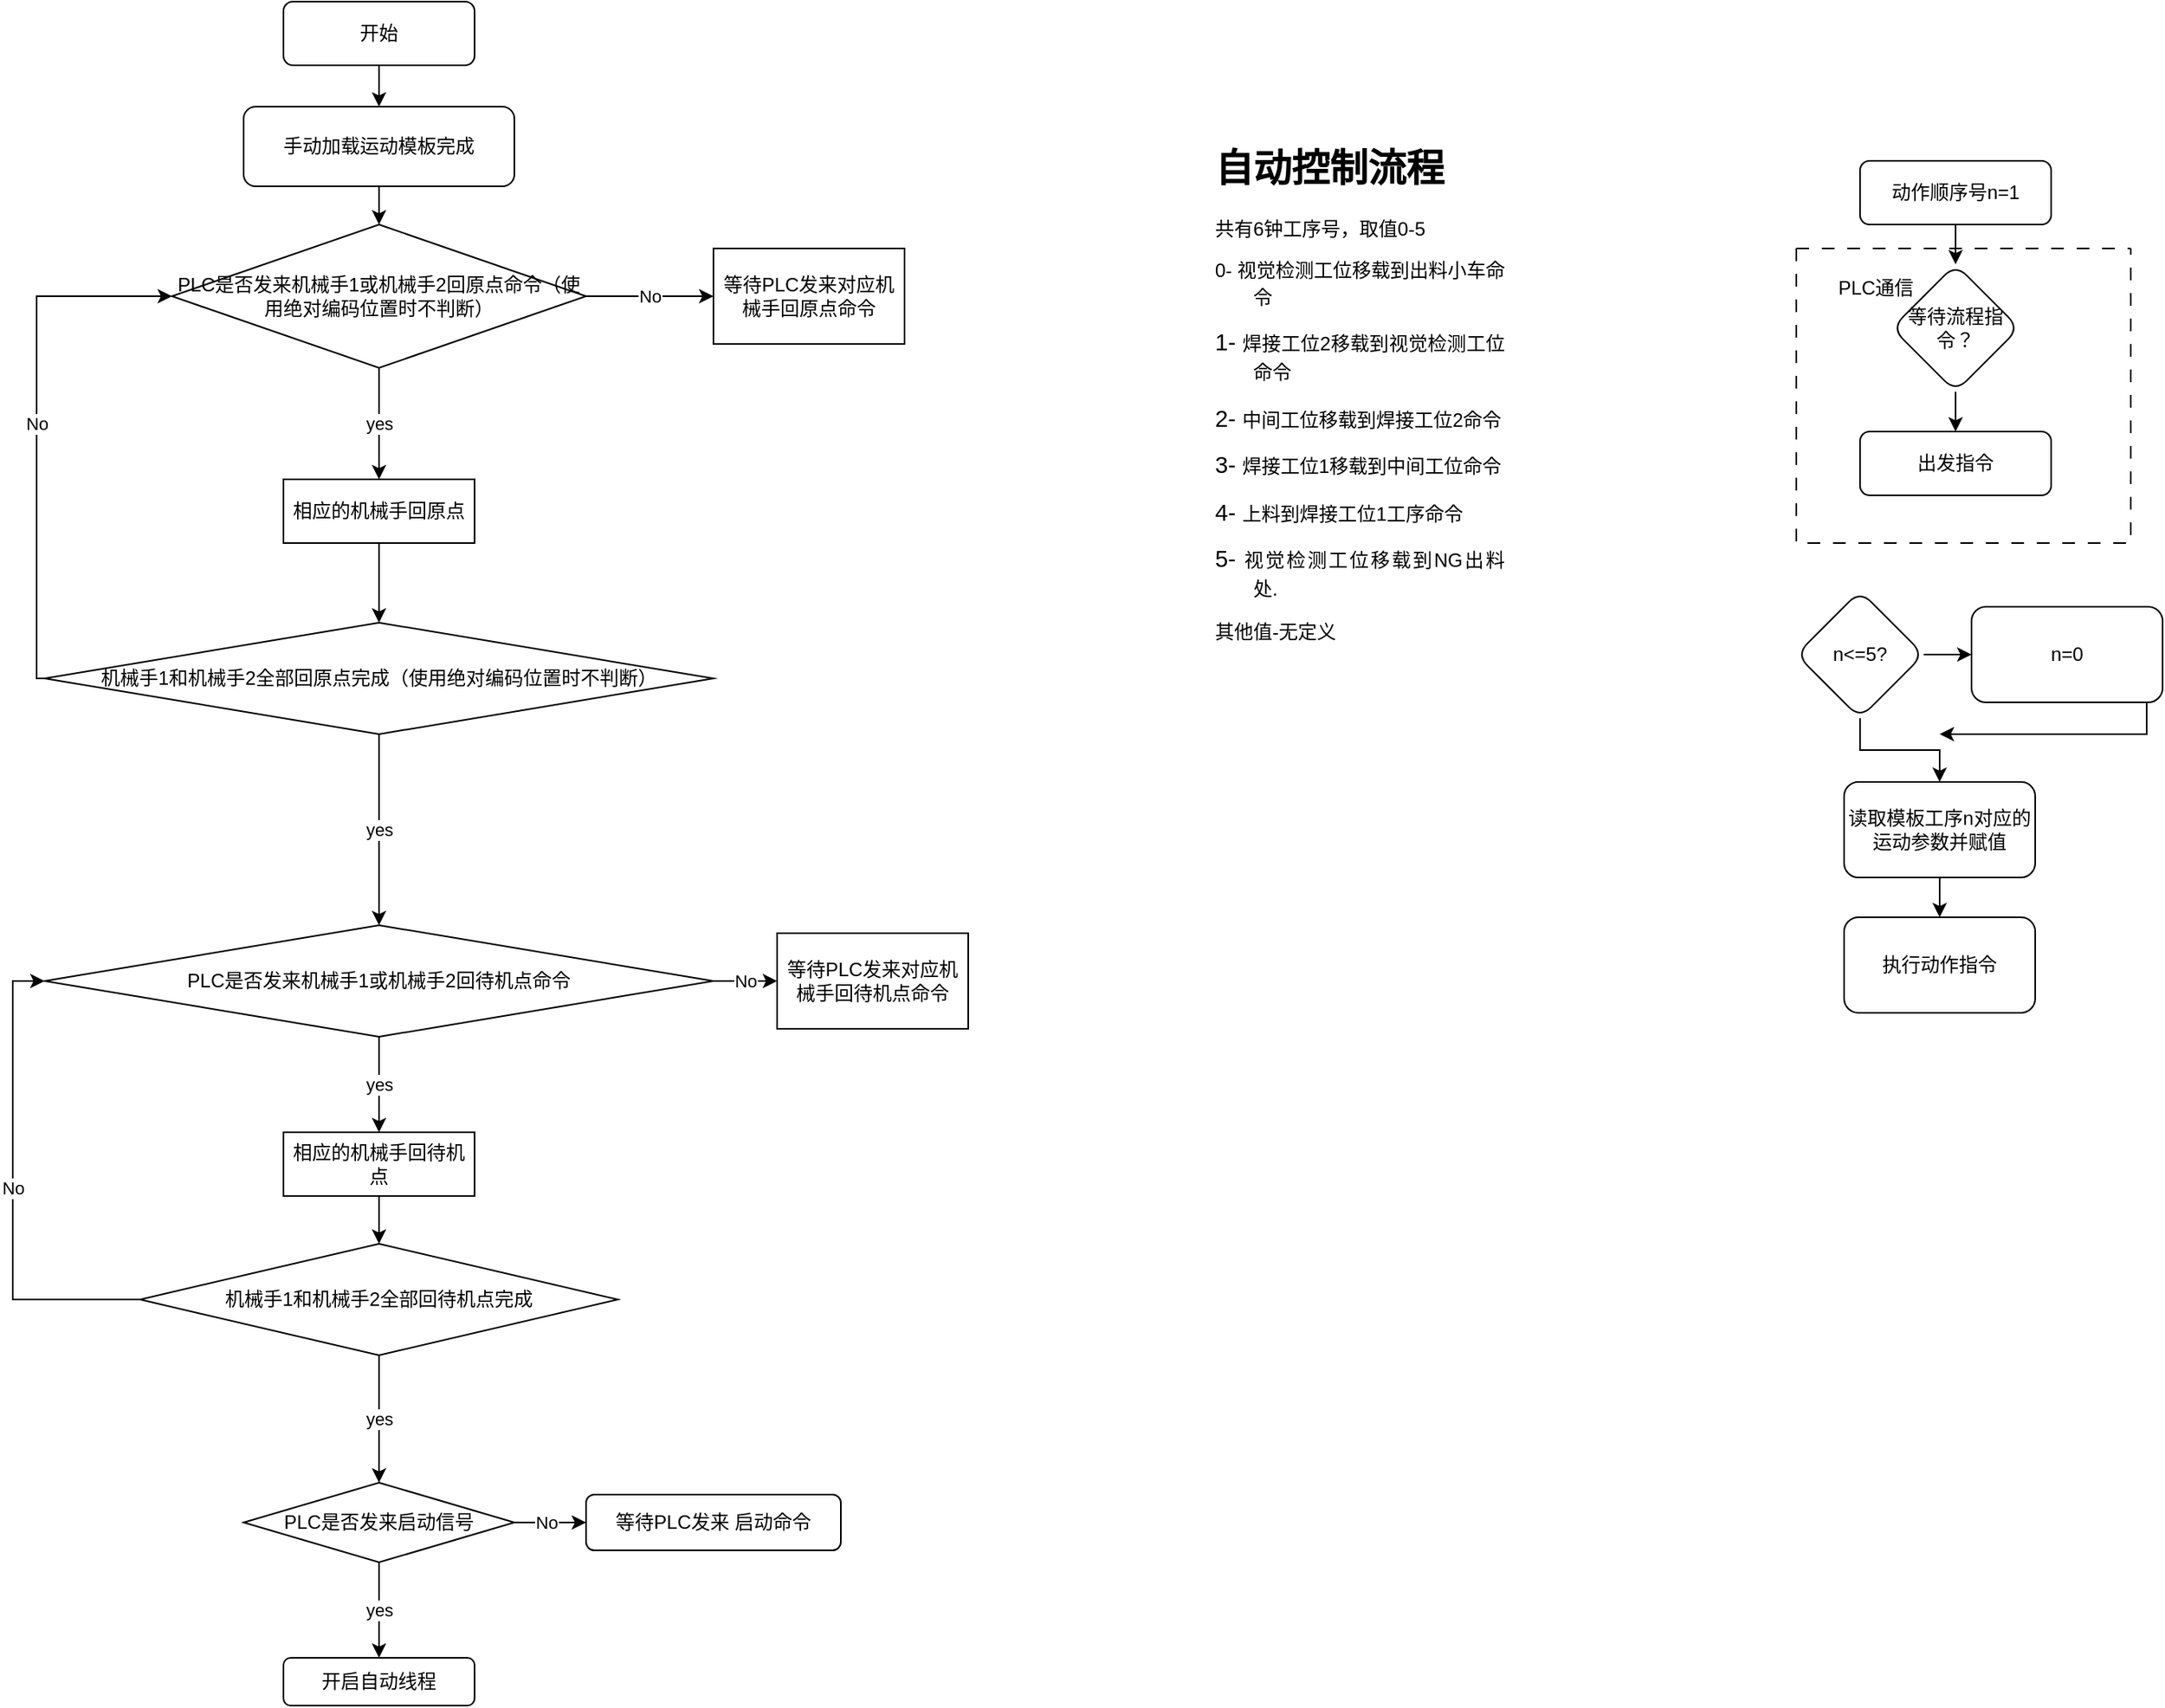 <mxfile version="21.3.3" type="github">
  <diagram id="C5RBs43oDa-KdzZeNtuy" name="自动线程的启动">
    <mxGraphModel dx="1434" dy="774" grid="1" gridSize="10" guides="1" tooltips="1" connect="1" arrows="1" fold="1" page="1" pageScale="1" pageWidth="827" pageHeight="1169" math="0" shadow="0">
      <root>
        <mxCell id="WIyWlLk6GJQsqaUBKTNV-0" />
        <mxCell id="WIyWlLk6GJQsqaUBKTNV-1" parent="WIyWlLk6GJQsqaUBKTNV-0" />
        <mxCell id="8aclwCr9dmyu_neGaCuD-8" value="" style="edgeStyle=orthogonalEdgeStyle;rounded=0;orthogonalLoop=1;jettySize=auto;html=1;entryX=0.5;entryY=0;entryDx=0;entryDy=0;" parent="WIyWlLk6GJQsqaUBKTNV-1" source="WIyWlLk6GJQsqaUBKTNV-3" target="8aclwCr9dmyu_neGaCuD-1" edge="1">
          <mxGeometry relative="1" as="geometry">
            <mxPoint x="602" y="80" as="targetPoint" />
          </mxGeometry>
        </mxCell>
        <mxCell id="WIyWlLk6GJQsqaUBKTNV-3" value="开始" style="rounded=1;whiteSpace=wrap;html=1;fontSize=12;glass=0;strokeWidth=1;shadow=0;" parent="WIyWlLk6GJQsqaUBKTNV-1" vertex="1">
          <mxGeometry x="530" y="10" width="120" height="40" as="geometry" />
        </mxCell>
        <mxCell id="u9uHfp1kI_pTbxwr263I-7" value="" style="edgeStyle=orthogonalEdgeStyle;rounded=0;orthogonalLoop=1;jettySize=auto;html=1;" parent="WIyWlLk6GJQsqaUBKTNV-1" source="u9uHfp1kI_pTbxwr263I-1" target="u9uHfp1kI_pTbxwr263I-6" edge="1">
          <mxGeometry relative="1" as="geometry" />
        </mxCell>
        <mxCell id="u9uHfp1kI_pTbxwr263I-1" value="动作顺序号n=1" style="rounded=1;whiteSpace=wrap;html=1;fontSize=12;glass=0;strokeWidth=1;shadow=0;" parent="WIyWlLk6GJQsqaUBKTNV-1" vertex="1">
          <mxGeometry x="1520" y="110" width="120" height="40" as="geometry" />
        </mxCell>
        <mxCell id="u9uHfp1kI_pTbxwr263I-10" value="" style="swimlane;startSize=0;dashed=1;dashPattern=8 8;" parent="WIyWlLk6GJQsqaUBKTNV-1" vertex="1">
          <mxGeometry x="1480" y="165" width="210" height="185" as="geometry">
            <mxRectangle x="90" y="135" width="50" height="40" as="alternateBounds" />
          </mxGeometry>
        </mxCell>
        <mxCell id="u9uHfp1kI_pTbxwr263I-11" value="PLC通信" style="text;html=1;strokeColor=none;fillColor=none;align=center;verticalAlign=middle;whiteSpace=wrap;rounded=0;" parent="u9uHfp1kI_pTbxwr263I-10" vertex="1">
          <mxGeometry x="20" y="10" width="60" height="30" as="geometry" />
        </mxCell>
        <mxCell id="u9uHfp1kI_pTbxwr263I-35" style="edgeStyle=orthogonalEdgeStyle;rounded=0;orthogonalLoop=1;jettySize=auto;html=1;entryX=0.5;entryY=0;entryDx=0;entryDy=0;" parent="u9uHfp1kI_pTbxwr263I-10" source="u9uHfp1kI_pTbxwr263I-6" target="u9uHfp1kI_pTbxwr263I-36" edge="1">
          <mxGeometry relative="1" as="geometry">
            <mxPoint x="280" y="125" as="targetPoint" />
          </mxGeometry>
        </mxCell>
        <mxCell id="u9uHfp1kI_pTbxwr263I-6" value="等待流程指令？" style="rhombus;whiteSpace=wrap;html=1;rounded=1;glass=0;strokeWidth=1;shadow=0;" parent="u9uHfp1kI_pTbxwr263I-10" vertex="1">
          <mxGeometry x="60" y="10" width="80" height="80" as="geometry" />
        </mxCell>
        <mxCell id="u9uHfp1kI_pTbxwr263I-36" value="出发指令" style="rounded=1;whiteSpace=wrap;html=1;fontSize=12;glass=0;strokeWidth=1;shadow=0;" parent="u9uHfp1kI_pTbxwr263I-10" vertex="1">
          <mxGeometry x="40" y="115" width="120" height="40" as="geometry" />
        </mxCell>
        <mxCell id="u9uHfp1kI_pTbxwr263I-12" value="&lt;h1&gt;自动控制流程&lt;/h1&gt;&lt;div&gt;共有6钟工序号，取值0-5&lt;/div&gt;&lt;div&gt;&lt;p style=&quot;margin-left:18.0pt;text-indent:-18.0pt;mso-char-indent-count:0.0;&lt;br/&gt;mso-pagination:none;text-align:justify;text-justify:inter-ideograph;&lt;br/&gt;mso-list:l0 level1 lfo1;&quot; align=&quot;justify&quot; class=&quot;15&quot;&gt;0-&amp;nbsp;视觉检测工位移载到出料小车命令&lt;span style=&quot;font-size: 11pt;&quot;&gt;&lt;/span&gt;&lt;/p&gt;&lt;p style=&quot;margin-left:18.0pt;text-indent:-18.0pt;mso-char-indent-count:0.0;&lt;br/&gt;mso-pagination:none;text-align:justify;text-justify:inter-ideograph;&lt;br/&gt;mso-list:l0 level1 lfo1;&quot; align=&quot;justify&quot; class=&quot;15&quot;&gt;&lt;span style=&quot;font-size: 11pt;&quot;&gt;1-&amp;nbsp;&lt;/span&gt;焊接工位2移载到视觉检测工位命令&lt;span style=&quot;font-size: 11pt;&quot;&gt;&lt;/span&gt;&lt;/p&gt;&lt;p style=&quot;margin-left:18.0pt;text-indent:-18.0pt;mso-char-indent-count:0.0;&lt;br/&gt;mso-pagination:none;text-align:justify;text-justify:inter-ideograph;&lt;br/&gt;mso-list:l0 level1 lfo1;&quot; align=&quot;justify&quot; class=&quot;15&quot;&gt;&lt;span style=&quot;font-size: 11pt;&quot;&gt;2-&amp;nbsp;&lt;/span&gt;中间工位移载到焊接工位2命令&lt;span style=&quot;font-size: 11pt;&quot;&gt;&lt;/span&gt;&lt;/p&gt;&lt;p style=&quot;margin-left:18.0pt;text-indent:-18.0pt;mso-char-indent-count:0.0;&lt;br/&gt;mso-pagination:none;text-align:justify;text-justify:inter-ideograph;&lt;br/&gt;mso-list:l0 level1 lfo1;&quot; align=&quot;justify&quot; class=&quot;15&quot;&gt;&lt;span style=&quot;font-size: 11pt;&quot;&gt;3-&amp;nbsp;&lt;/span&gt;焊接工位1移载到中间工位命令&lt;span style=&quot;font-size: 11pt;&quot;&gt;&lt;/span&gt;&lt;/p&gt;&lt;p style=&quot;margin-left:18.0pt;text-indent:-18.0pt;mso-char-indent-count:0.0;&lt;br/&gt;mso-pagination:none;text-align:justify;text-justify:inter-ideograph;&lt;br/&gt;mso-list:l0 level1 lfo1;&quot; align=&quot;justify&quot; class=&quot;15&quot;&gt;&lt;span style=&quot;font-size: 11pt;&quot;&gt;4-&amp;nbsp;&lt;/span&gt;上料到焊接工位1工序命令&lt;span style=&quot;font-size: 11pt;&quot;&gt;&lt;/span&gt;&lt;/p&gt;&lt;p style=&quot;margin-left:18.0pt;text-indent:-18.0pt;mso-char-indent-count:0.0;&lt;br/&gt;mso-pagination:none;text-align:justify;text-justify:inter-ideograph;&lt;br/&gt;mso-list:l0 level1 lfo1;&quot; align=&quot;justify&quot; class=&quot;15&quot;&gt;&lt;span style=&quot;font-size: 11pt;&quot;&gt;5-&amp;nbsp;&lt;/span&gt;视觉检测工位移载到NG出料处.&lt;span style=&quot;font-size: 11pt;&quot;&gt;&lt;/span&gt;&lt;/p&gt;&lt;p class=&quot;MsoNormal&quot;&gt;&lt;font style=&quot;&quot;&gt;其他值&lt;/font&gt;&lt;font style=&quot;&quot;&gt;-&lt;/font&gt;&lt;font style=&quot;&quot;&gt;无定义&lt;/font&gt;&lt;/p&gt;&lt;/div&gt;" style="text;html=1;strokeColor=none;fillColor=none;spacing=5;spacingTop=-20;whiteSpace=wrap;overflow=hidden;rounded=0;" parent="WIyWlLk6GJQsqaUBKTNV-1" vertex="1">
          <mxGeometry x="1110" y="95" width="190" height="340" as="geometry" />
        </mxCell>
        <mxCell id="u9uHfp1kI_pTbxwr263I-16" value="" style="edgeStyle=orthogonalEdgeStyle;rounded=0;orthogonalLoop=1;jettySize=auto;html=1;" parent="WIyWlLk6GJQsqaUBKTNV-1" source="u9uHfp1kI_pTbxwr263I-13" target="u9uHfp1kI_pTbxwr263I-15" edge="1">
          <mxGeometry relative="1" as="geometry" />
        </mxCell>
        <mxCell id="u9uHfp1kI_pTbxwr263I-18" value="" style="edgeStyle=orthogonalEdgeStyle;rounded=0;orthogonalLoop=1;jettySize=auto;html=1;" parent="WIyWlLk6GJQsqaUBKTNV-1" source="u9uHfp1kI_pTbxwr263I-13" target="u9uHfp1kI_pTbxwr263I-17" edge="1">
          <mxGeometry relative="1" as="geometry" />
        </mxCell>
        <mxCell id="u9uHfp1kI_pTbxwr263I-13" value="n&amp;lt;=5?" style="rhombus;whiteSpace=wrap;html=1;rounded=1;glass=0;strokeWidth=1;shadow=0;" parent="WIyWlLk6GJQsqaUBKTNV-1" vertex="1">
          <mxGeometry x="1480" y="380" width="80" height="80" as="geometry" />
        </mxCell>
        <mxCell id="u9uHfp1kI_pTbxwr263I-21" value="" style="edgeStyle=orthogonalEdgeStyle;rounded=0;orthogonalLoop=1;jettySize=auto;html=1;" parent="WIyWlLk6GJQsqaUBKTNV-1" source="u9uHfp1kI_pTbxwr263I-15" target="u9uHfp1kI_pTbxwr263I-20" edge="1">
          <mxGeometry relative="1" as="geometry" />
        </mxCell>
        <mxCell id="u9uHfp1kI_pTbxwr263I-15" value="读取模板工序n对应的运动参数并赋值" style="whiteSpace=wrap;html=1;rounded=1;glass=0;strokeWidth=1;shadow=0;" parent="WIyWlLk6GJQsqaUBKTNV-1" vertex="1">
          <mxGeometry x="1510" y="500" width="120" height="60" as="geometry" />
        </mxCell>
        <mxCell id="u9uHfp1kI_pTbxwr263I-19" style="edgeStyle=orthogonalEdgeStyle;rounded=0;orthogonalLoop=1;jettySize=auto;html=1;" parent="WIyWlLk6GJQsqaUBKTNV-1" source="u9uHfp1kI_pTbxwr263I-17" edge="1">
          <mxGeometry relative="1" as="geometry">
            <mxPoint x="1570" y="470" as="targetPoint" />
            <Array as="points">
              <mxPoint x="1700" y="470" />
            </Array>
          </mxGeometry>
        </mxCell>
        <mxCell id="u9uHfp1kI_pTbxwr263I-17" value="n=0" style="whiteSpace=wrap;html=1;rounded=1;glass=0;strokeWidth=1;shadow=0;" parent="WIyWlLk6GJQsqaUBKTNV-1" vertex="1">
          <mxGeometry x="1590" y="390" width="120" height="60" as="geometry" />
        </mxCell>
        <mxCell id="u9uHfp1kI_pTbxwr263I-20" value="执行动作指令" style="whiteSpace=wrap;html=1;rounded=1;glass=0;strokeWidth=1;shadow=0;" parent="WIyWlLk6GJQsqaUBKTNV-1" vertex="1">
          <mxGeometry x="1510" y="585" width="120" height="60" as="geometry" />
        </mxCell>
        <mxCell id="IPkqfVPRR-V6l_qu7a_b-27" value="" style="edgeStyle=orthogonalEdgeStyle;rounded=0;orthogonalLoop=1;jettySize=auto;html=1;" edge="1" parent="WIyWlLk6GJQsqaUBKTNV-1" source="8aclwCr9dmyu_neGaCuD-1" target="IPkqfVPRR-V6l_qu7a_b-0">
          <mxGeometry relative="1" as="geometry" />
        </mxCell>
        <mxCell id="8aclwCr9dmyu_neGaCuD-1" value="手动加载运动模板完成" style="rounded=1;whiteSpace=wrap;html=1;" parent="WIyWlLk6GJQsqaUBKTNV-1" vertex="1">
          <mxGeometry x="505" y="76" width="170" height="50" as="geometry" />
        </mxCell>
        <object label="yes" id="8aclwCr9dmyu_neGaCuD-4">
          <mxCell style="edgeStyle=orthogonalEdgeStyle;rounded=0;orthogonalLoop=1;jettySize=auto;html=1;" parent="WIyWlLk6GJQsqaUBKTNV-1" source="8aclwCr9dmyu_neGaCuD-2" target="8aclwCr9dmyu_neGaCuD-3" edge="1">
            <mxGeometry relative="1" as="geometry" />
          </mxCell>
        </object>
        <mxCell id="8aclwCr9dmyu_neGaCuD-6" value="No" style="edgeStyle=orthogonalEdgeStyle;rounded=0;orthogonalLoop=1;jettySize=auto;html=1;" parent="WIyWlLk6GJQsqaUBKTNV-1" source="8aclwCr9dmyu_neGaCuD-2" target="8aclwCr9dmyu_neGaCuD-5" edge="1">
          <mxGeometry x="-0.143" relative="1" as="geometry">
            <mxPoint as="offset" />
          </mxGeometry>
        </mxCell>
        <mxCell id="8aclwCr9dmyu_neGaCuD-2" value="PLC是否发来启动信号" style="rhombus;whiteSpace=wrap;html=1;" parent="WIyWlLk6GJQsqaUBKTNV-1" vertex="1">
          <mxGeometry x="505" y="940" width="170" height="50" as="geometry" />
        </mxCell>
        <mxCell id="8aclwCr9dmyu_neGaCuD-3" value="开启自动线程" style="rounded=1;whiteSpace=wrap;html=1;" parent="WIyWlLk6GJQsqaUBKTNV-1" vertex="1">
          <mxGeometry x="530" y="1050" width="120" height="30" as="geometry" />
        </mxCell>
        <mxCell id="8aclwCr9dmyu_neGaCuD-5" value="等待PLC发来 启动命令" style="rounded=1;whiteSpace=wrap;html=1;" parent="WIyWlLk6GJQsqaUBKTNV-1" vertex="1">
          <mxGeometry x="720" y="947.5" width="160" height="35" as="geometry" />
        </mxCell>
        <mxCell id="IPkqfVPRR-V6l_qu7a_b-3" value="No" style="edgeStyle=orthogonalEdgeStyle;rounded=0;orthogonalLoop=1;jettySize=auto;html=1;" edge="1" parent="WIyWlLk6GJQsqaUBKTNV-1" source="IPkqfVPRR-V6l_qu7a_b-0" target="IPkqfVPRR-V6l_qu7a_b-2">
          <mxGeometry relative="1" as="geometry" />
        </mxCell>
        <mxCell id="IPkqfVPRR-V6l_qu7a_b-5" value="yes" style="edgeStyle=orthogonalEdgeStyle;rounded=0;orthogonalLoop=1;jettySize=auto;html=1;" edge="1" parent="WIyWlLk6GJQsqaUBKTNV-1" source="IPkqfVPRR-V6l_qu7a_b-0" target="IPkqfVPRR-V6l_qu7a_b-4">
          <mxGeometry relative="1" as="geometry" />
        </mxCell>
        <mxCell id="IPkqfVPRR-V6l_qu7a_b-0" value="PLC是否发来机械手1或机械手2回原点命令（使用绝对编码位置时不判断）" style="rhombus;whiteSpace=wrap;html=1;" vertex="1" parent="WIyWlLk6GJQsqaUBKTNV-1">
          <mxGeometry x="460" y="150" width="260" height="90" as="geometry" />
        </mxCell>
        <mxCell id="IPkqfVPRR-V6l_qu7a_b-2" value="等待PLC发来对应机械手回原点命令" style="whiteSpace=wrap;html=1;" vertex="1" parent="WIyWlLk6GJQsqaUBKTNV-1">
          <mxGeometry x="800" y="165" width="120" height="60" as="geometry" />
        </mxCell>
        <mxCell id="IPkqfVPRR-V6l_qu7a_b-11" value="" style="edgeStyle=orthogonalEdgeStyle;rounded=0;orthogonalLoop=1;jettySize=auto;html=1;" edge="1" parent="WIyWlLk6GJQsqaUBKTNV-1" source="IPkqfVPRR-V6l_qu7a_b-4" target="IPkqfVPRR-V6l_qu7a_b-8">
          <mxGeometry relative="1" as="geometry" />
        </mxCell>
        <mxCell id="IPkqfVPRR-V6l_qu7a_b-4" value="相应的机械手回原点" style="whiteSpace=wrap;html=1;" vertex="1" parent="WIyWlLk6GJQsqaUBKTNV-1">
          <mxGeometry x="530" y="310" width="120" height="40" as="geometry" />
        </mxCell>
        <mxCell id="IPkqfVPRR-V6l_qu7a_b-6" value="No" style="edgeStyle=orthogonalEdgeStyle;rounded=0;orthogonalLoop=1;jettySize=auto;html=1;entryX=0;entryY=0.5;entryDx=0;entryDy=0;exitX=0;exitY=0.5;exitDx=0;exitDy=0;" edge="1" source="IPkqfVPRR-V6l_qu7a_b-8" target="IPkqfVPRR-V6l_qu7a_b-0" parent="WIyWlLk6GJQsqaUBKTNV-1">
          <mxGeometry relative="1" as="geometry">
            <mxPoint x="500" y="445" as="targetPoint" />
            <Array as="points">
              <mxPoint x="375" y="435" />
              <mxPoint x="375" y="195" />
            </Array>
          </mxGeometry>
        </mxCell>
        <mxCell id="IPkqfVPRR-V6l_qu7a_b-8" value="机械手1和机械手2全部回原点完成（使用绝对编码位置时不判断）" style="rhombus;whiteSpace=wrap;html=1;" vertex="1" parent="WIyWlLk6GJQsqaUBKTNV-1">
          <mxGeometry x="380" y="400" width="420" height="70" as="geometry" />
        </mxCell>
        <mxCell id="IPkqfVPRR-V6l_qu7a_b-17" value="yes" style="edgeStyle=orthogonalEdgeStyle;rounded=0;orthogonalLoop=1;jettySize=auto;html=1;exitX=0.5;exitY=1;exitDx=0;exitDy=0;" edge="1" parent="WIyWlLk6GJQsqaUBKTNV-1" source="IPkqfVPRR-V6l_qu7a_b-8" target="IPkqfVPRR-V6l_qu7a_b-13">
          <mxGeometry relative="1" as="geometry">
            <mxPoint x="590" y="550" as="sourcePoint" />
          </mxGeometry>
        </mxCell>
        <mxCell id="IPkqfVPRR-V6l_qu7a_b-12" value="yes" style="edgeStyle=orthogonalEdgeStyle;rounded=0;orthogonalLoop=1;jettySize=auto;html=1;" edge="1" source="IPkqfVPRR-V6l_qu7a_b-13" target="IPkqfVPRR-V6l_qu7a_b-14" parent="WIyWlLk6GJQsqaUBKTNV-1">
          <mxGeometry relative="1" as="geometry" />
        </mxCell>
        <mxCell id="IPkqfVPRR-V6l_qu7a_b-13" value="PLC是否发来机械手1或机械手2回待机点命令" style="rhombus;whiteSpace=wrap;html=1;" vertex="1" parent="WIyWlLk6GJQsqaUBKTNV-1">
          <mxGeometry x="380" y="590" width="420" height="70" as="geometry" />
        </mxCell>
        <mxCell id="IPkqfVPRR-V6l_qu7a_b-23" value="" style="edgeStyle=orthogonalEdgeStyle;rounded=0;orthogonalLoop=1;jettySize=auto;html=1;" edge="1" parent="WIyWlLk6GJQsqaUBKTNV-1" source="IPkqfVPRR-V6l_qu7a_b-14" target="IPkqfVPRR-V6l_qu7a_b-19">
          <mxGeometry relative="1" as="geometry" />
        </mxCell>
        <mxCell id="IPkqfVPRR-V6l_qu7a_b-14" value="相应的机械手回待机点" style="whiteSpace=wrap;html=1;" vertex="1" parent="WIyWlLk6GJQsqaUBKTNV-1">
          <mxGeometry x="530" y="720" width="120" height="40" as="geometry" />
        </mxCell>
        <mxCell id="IPkqfVPRR-V6l_qu7a_b-15" value="No" style="edgeStyle=orthogonalEdgeStyle;rounded=0;orthogonalLoop=1;jettySize=auto;html=1;exitX=1;exitY=0.5;exitDx=0;exitDy=0;" edge="1" target="IPkqfVPRR-V6l_qu7a_b-16" parent="WIyWlLk6GJQsqaUBKTNV-1" source="IPkqfVPRR-V6l_qu7a_b-13">
          <mxGeometry relative="1" as="geometry">
            <mxPoint x="740" y="725" as="sourcePoint" />
          </mxGeometry>
        </mxCell>
        <mxCell id="IPkqfVPRR-V6l_qu7a_b-16" value="等待PLC发来对应机械手回待机点命令" style="whiteSpace=wrap;html=1;" vertex="1" parent="WIyWlLk6GJQsqaUBKTNV-1">
          <mxGeometry x="840" y="595" width="120" height="60" as="geometry" />
        </mxCell>
        <mxCell id="IPkqfVPRR-V6l_qu7a_b-22" value="No" style="edgeStyle=orthogonalEdgeStyle;rounded=0;orthogonalLoop=1;jettySize=auto;html=1;entryX=0;entryY=0.5;entryDx=0;entryDy=0;" edge="1" parent="WIyWlLk6GJQsqaUBKTNV-1" source="IPkqfVPRR-V6l_qu7a_b-19" target="IPkqfVPRR-V6l_qu7a_b-13">
          <mxGeometry relative="1" as="geometry">
            <mxPoint x="350" y="825" as="targetPoint" />
            <Array as="points">
              <mxPoint x="360" y="825" />
              <mxPoint x="360" y="625" />
            </Array>
          </mxGeometry>
        </mxCell>
        <mxCell id="IPkqfVPRR-V6l_qu7a_b-26" value="yes" style="edgeStyle=orthogonalEdgeStyle;rounded=0;orthogonalLoop=1;jettySize=auto;html=1;" edge="1" parent="WIyWlLk6GJQsqaUBKTNV-1" source="IPkqfVPRR-V6l_qu7a_b-19" target="8aclwCr9dmyu_neGaCuD-2">
          <mxGeometry relative="1" as="geometry" />
        </mxCell>
        <mxCell id="IPkqfVPRR-V6l_qu7a_b-19" value="机械手1和机械手2全部回待机点完成" style="rhombus;whiteSpace=wrap;html=1;" vertex="1" parent="WIyWlLk6GJQsqaUBKTNV-1">
          <mxGeometry x="440" y="790" width="300" height="70" as="geometry" />
        </mxCell>
      </root>
    </mxGraphModel>
  </diagram>
</mxfile>
